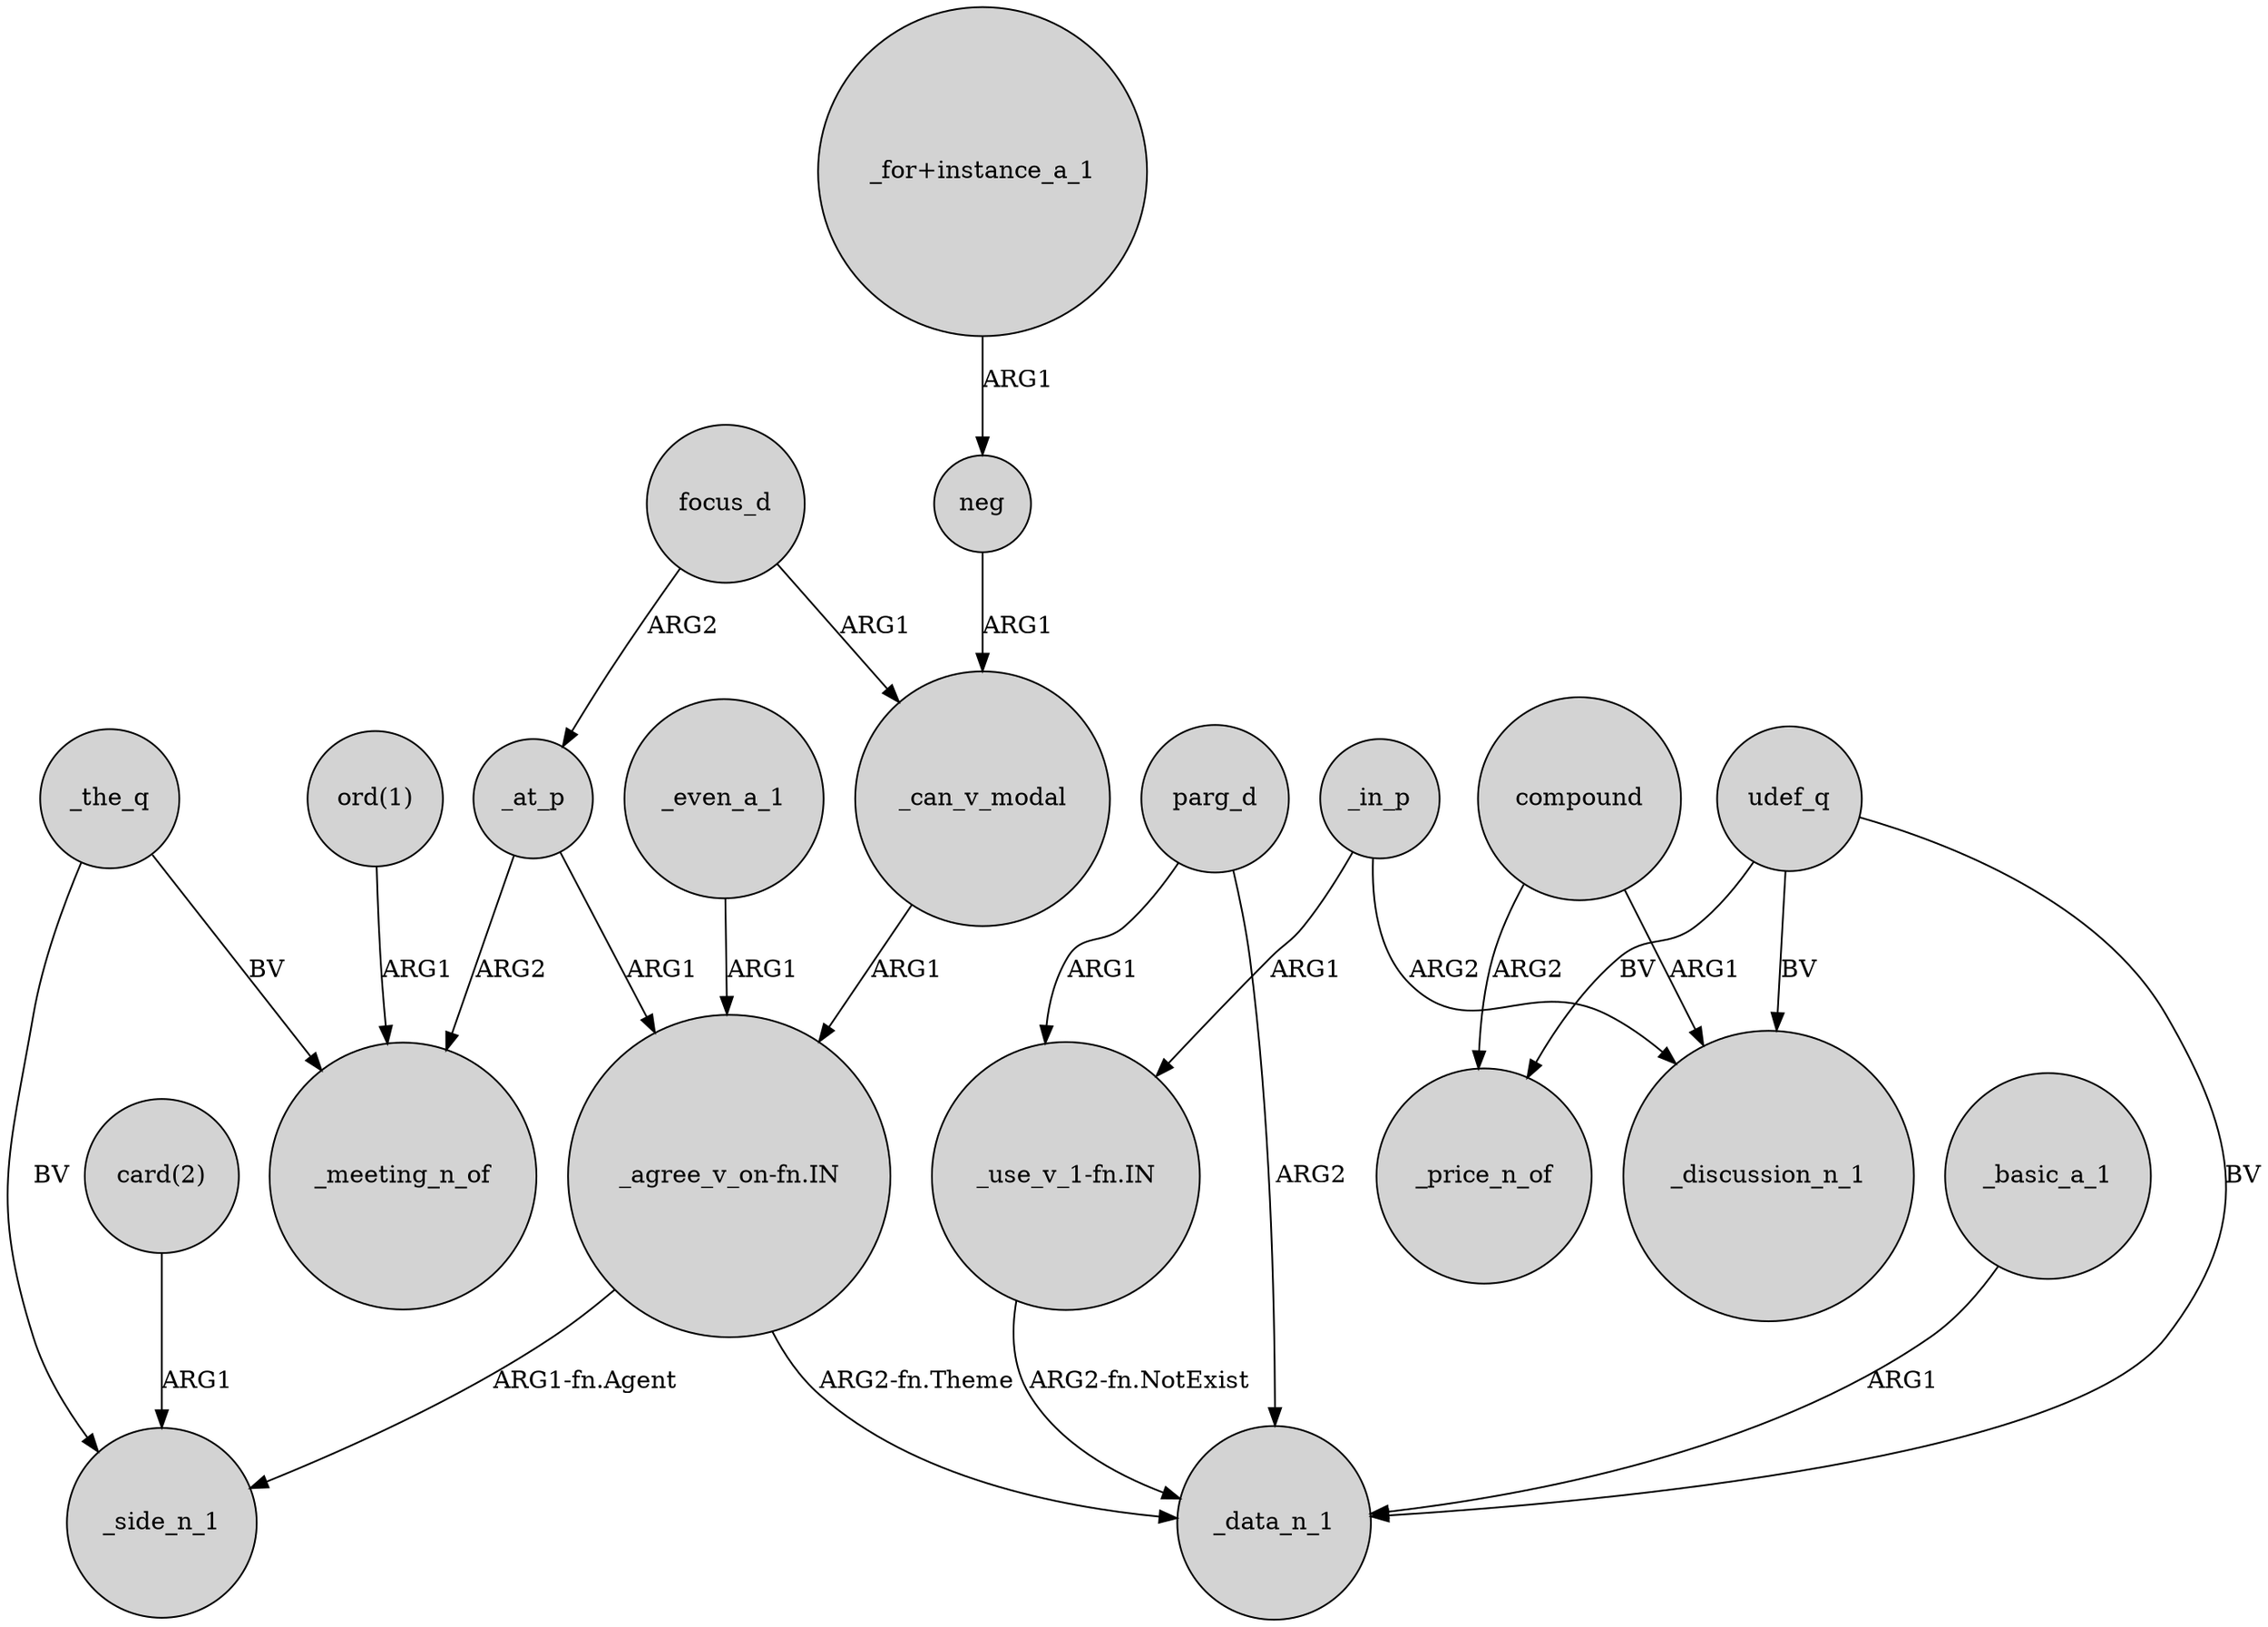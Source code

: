 digraph {
	node [shape=circle style=filled]
	_basic_a_1 -> _data_n_1 [label=ARG1]
	compound -> _price_n_of [label=ARG2]
	_at_p -> "_agree_v_on-fn.IN" [label=ARG1]
	udef_q -> _price_n_of [label=BV]
	udef_q -> _discussion_n_1 [label=BV]
	compound -> _discussion_n_1 [label=ARG1]
	_the_q -> _side_n_1 [label=BV]
	_the_q -> _meeting_n_of [label=BV]
	focus_d -> _at_p [label=ARG2]
	"ord(1)" -> _meeting_n_of [label=ARG1]
	_can_v_modal -> "_agree_v_on-fn.IN" [label=ARG1]
	_at_p -> _meeting_n_of [label=ARG2]
	"card(2)" -> _side_n_1 [label=ARG1]
	udef_q -> _data_n_1 [label=BV]
	_in_p -> _discussion_n_1 [label=ARG2]
	"_agree_v_on-fn.IN" -> _side_n_1 [label="ARG1-fn.Agent"]
	parg_d -> "_use_v_1-fn.IN" [label=ARG1]
	_in_p -> "_use_v_1-fn.IN" [label=ARG1]
	parg_d -> _data_n_1 [label=ARG2]
	"_use_v_1-fn.IN" -> _data_n_1 [label="ARG2-fn.NotExist"]
	"_for+instance_a_1" -> neg [label=ARG1]
	"_agree_v_on-fn.IN" -> _data_n_1 [label="ARG2-fn.Theme"]
	focus_d -> _can_v_modal [label=ARG1]
	neg -> _can_v_modal [label=ARG1]
	_even_a_1 -> "_agree_v_on-fn.IN" [label=ARG1]
}
